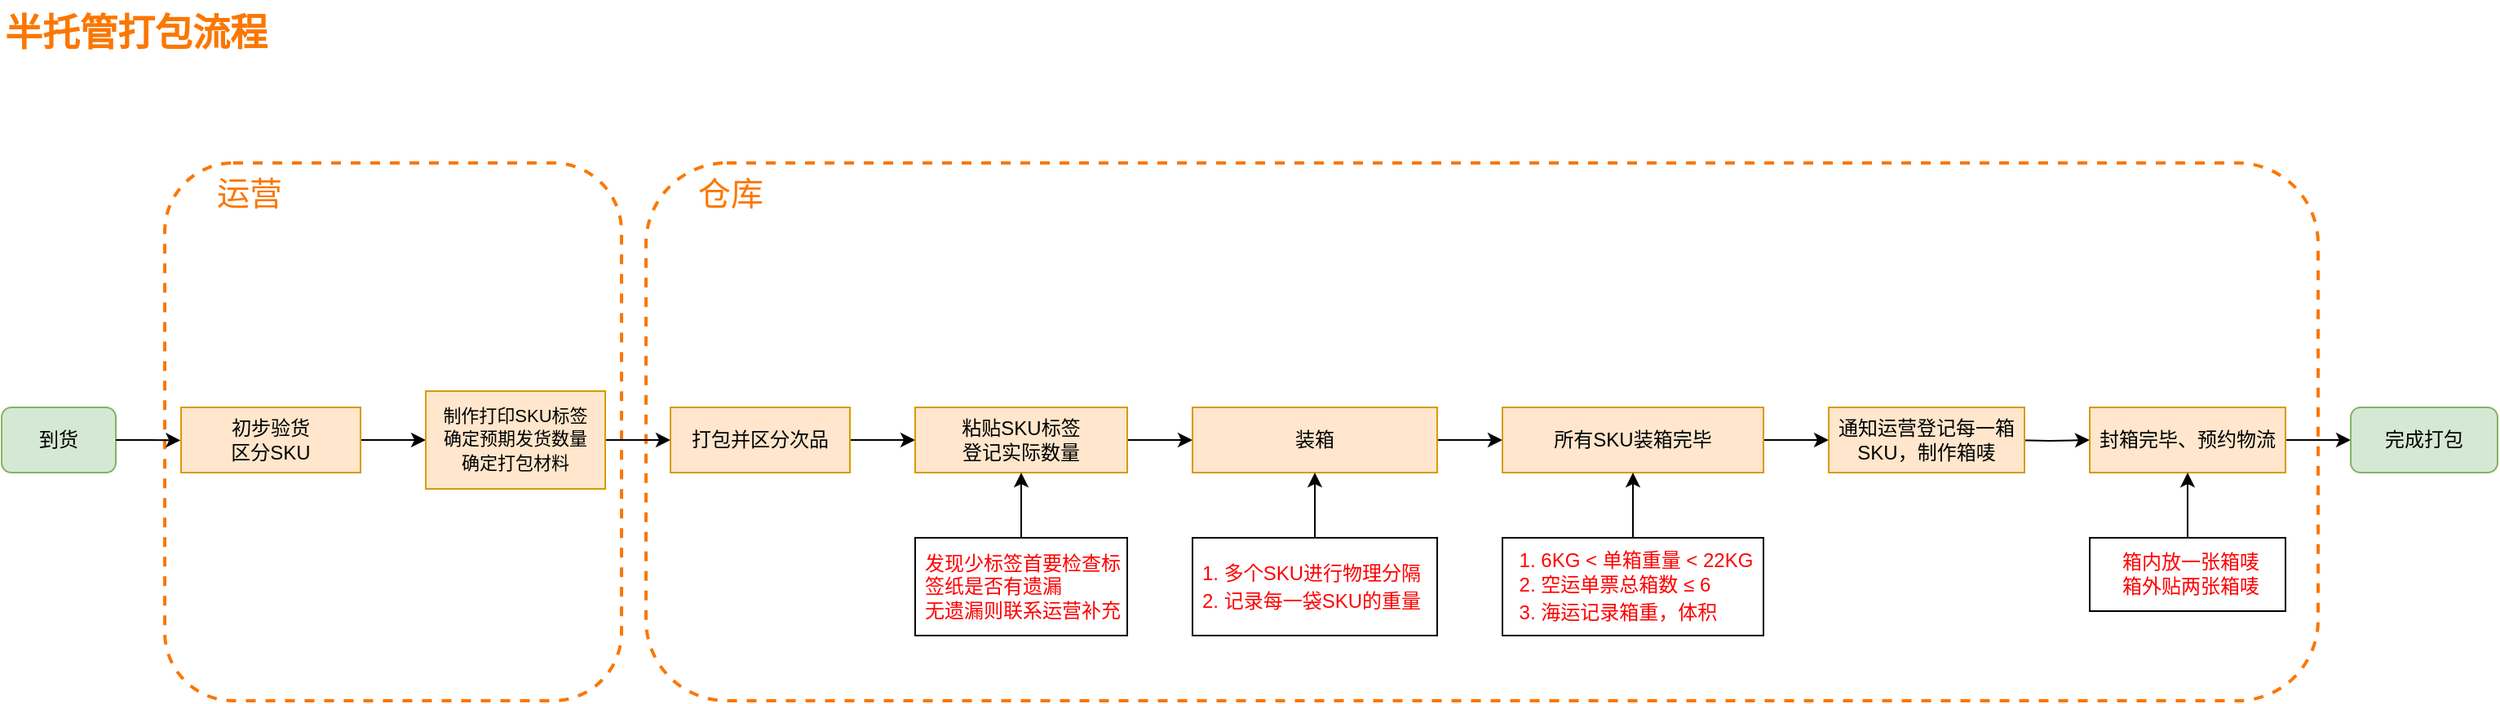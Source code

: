 <mxfile version="24.4.13" type="github">
  <diagram name="第 1 页" id="hYKCOgf0xL3oVbTRl8cX">
    <mxGraphModel dx="1295" dy="686" grid="1" gridSize="10" guides="1" tooltips="1" connect="0" arrows="1" fold="1" page="1" pageScale="1" pageWidth="827" pageHeight="1169" math="0" shadow="0">
      <root>
        <mxCell id="0" />
        <mxCell id="1" parent="0" />
        <mxCell id="N_4_NrX8P0rRNh-OGqyA-50" value="仓库" style="rounded=1;whiteSpace=wrap;dashed=1;strokeColor=#fb7701;fillColor=none;strokeWidth=2;fontColor=#fb7701;fontSize=20;labelPosition=center;verticalLabelPosition=middle;align=left;verticalAlign=top;spacingLeft=30;" parent="1" vertex="1">
          <mxGeometry x="435" y="120" width="1025" height="330" as="geometry" />
        </mxCell>
        <mxCell id="N_4_NrX8P0rRNh-OGqyA-49" value="运营" style="rounded=1;whiteSpace=wrap;dashed=1;strokeColor=#fb7701;fillColor=none;strokeWidth=2;fontColor=#fb7701;fontSize=20;labelPosition=center;verticalLabelPosition=middle;align=left;verticalAlign=top;spacingLeft=30;" parent="1" vertex="1">
          <mxGeometry x="140" y="120" width="280" height="330" as="geometry" />
        </mxCell>
        <mxCell id="E1X3tv5tJPRmaZfX1eh5-4" value="&lt;font style=&quot;font-size: 23px;&quot;&gt;半托管打包流程&lt;/font&gt;" style="text;html=1;whiteSpace=wrap;overflow=hidden;rounded=0;fontColor=#fb7701;fontStyle=1;spacingTop=0;spacing=2;spacingLeft=0;spacingRight=0;textShadow=0;" parent="1" vertex="1">
          <mxGeometry x="40" y="20" width="180" height="90" as="geometry" />
        </mxCell>
        <mxCell id="N_4_NrX8P0rRNh-OGqyA-1" value="到货" style="rounded=1;whiteSpace=wrap;html=1;fillColor=#d5e8d4;strokeColor=#82b366;" parent="1" vertex="1">
          <mxGeometry x="40" y="270" width="70" height="40" as="geometry" />
        </mxCell>
        <mxCell id="N_4_NrX8P0rRNh-OGqyA-9" value="" style="edgeStyle=orthogonalEdgeStyle;rounded=0;orthogonalLoop=1;jettySize=auto;html=1;" parent="1" source="N_4_NrX8P0rRNh-OGqyA-6" target="N_4_NrX8P0rRNh-OGqyA-8" edge="1">
          <mxGeometry relative="1" as="geometry" />
        </mxCell>
        <mxCell id="N_4_NrX8P0rRNh-OGqyA-6" value="初步验货&lt;div&gt;区分SKU&lt;/div&gt;" style="whiteSpace=wrap;html=1;rounded=0;fillColor=#ffe6cc;strokeColor=#d79b00;" parent="1" vertex="1">
          <mxGeometry x="150" y="270" width="110" height="40" as="geometry" />
        </mxCell>
        <mxCell id="N_4_NrX8P0rRNh-OGqyA-22" style="edgeStyle=orthogonalEdgeStyle;rounded=0;orthogonalLoop=1;jettySize=auto;html=1;" parent="1" source="N_4_NrX8P0rRNh-OGqyA-8" target="N_4_NrX8P0rRNh-OGqyA-10" edge="1">
          <mxGeometry relative="1" as="geometry" />
        </mxCell>
        <mxCell id="N_4_NrX8P0rRNh-OGqyA-8" value="&lt;font style=&quot;font-size: 11px;&quot;&gt;制作打印SKU标签&lt;/font&gt;&lt;div style=&quot;font-size: 11px; line-height: 140%;&quot;&gt;&lt;font style=&quot;font-size: 11px;&quot;&gt;确定预期发货数量&lt;/font&gt;&lt;/div&gt;&lt;div style=&quot;font-size: 11px; line-height: 140%;&quot;&gt;&lt;font style=&quot;font-size: 11px;&quot;&gt;确定打包材料&lt;/font&gt;&lt;/div&gt;" style="whiteSpace=wrap;html=1;rounded=0;fillColor=#ffe6cc;strokeColor=#d79b00;fontSize=9;align=center;" parent="1" vertex="1">
          <mxGeometry x="300" y="260" width="110" height="60" as="geometry" />
        </mxCell>
        <mxCell id="N_4_NrX8P0rRNh-OGqyA-13" value="" style="edgeStyle=orthogonalEdgeStyle;rounded=0;orthogonalLoop=1;jettySize=auto;html=1;" parent="1" source="N_4_NrX8P0rRNh-OGqyA-10" target="N_4_NrX8P0rRNh-OGqyA-12" edge="1">
          <mxGeometry relative="1" as="geometry" />
        </mxCell>
        <mxCell id="N_4_NrX8P0rRNh-OGqyA-10" value="打包并区分次品" style="whiteSpace=wrap;html=1;rounded=0;fillColor=#ffe6cc;strokeColor=#d79b00;" parent="1" vertex="1">
          <mxGeometry x="450" y="270" width="110" height="40" as="geometry" />
        </mxCell>
        <mxCell id="N_4_NrX8P0rRNh-OGqyA-15" value="" style="edgeStyle=orthogonalEdgeStyle;rounded=0;orthogonalLoop=1;jettySize=auto;html=1;" parent="1" source="N_4_NrX8P0rRNh-OGqyA-12" target="N_4_NrX8P0rRNh-OGqyA-14" edge="1">
          <mxGeometry relative="1" as="geometry" />
        </mxCell>
        <mxCell id="N_4_NrX8P0rRNh-OGqyA-12" value="粘贴SKU标签&lt;div&gt;登记实际数量&lt;/div&gt;" style="whiteSpace=wrap;html=1;rounded=0;fillColor=#ffe6cc;strokeColor=#d79b00;" parent="1" vertex="1">
          <mxGeometry x="600" y="270" width="130" height="40" as="geometry" />
        </mxCell>
        <mxCell id="vPbhJpYq27-8yhNokqrh-3" style="edgeStyle=orthogonalEdgeStyle;rounded=0;orthogonalLoop=1;jettySize=auto;html=1;" edge="1" parent="1" source="N_4_NrX8P0rRNh-OGqyA-14" target="N_4_NrX8P0rRNh-OGqyA-33">
          <mxGeometry relative="1" as="geometry" />
        </mxCell>
        <mxCell id="N_4_NrX8P0rRNh-OGqyA-14" value="装箱" style="whiteSpace=wrap;html=1;rounded=0;fillColor=#ffe6cc;strokeColor=#d79b00;" parent="1" vertex="1">
          <mxGeometry x="770" y="270" width="150" height="40" as="geometry" />
        </mxCell>
        <mxCell id="N_4_NrX8P0rRNh-OGqyA-18" style="edgeStyle=orthogonalEdgeStyle;rounded=0;orthogonalLoop=1;jettySize=auto;html=1;entryX=-0.003;entryY=0.505;entryDx=0;entryDy=0;entryPerimeter=0;" parent="1" source="N_4_NrX8P0rRNh-OGqyA-1" target="N_4_NrX8P0rRNh-OGqyA-6" edge="1">
          <mxGeometry relative="1" as="geometry" />
        </mxCell>
        <mxCell id="vPbhJpYq27-8yhNokqrh-6" style="edgeStyle=orthogonalEdgeStyle;rounded=0;orthogonalLoop=1;jettySize=auto;html=1;" edge="1" parent="1" source="N_4_NrX8P0rRNh-OGqyA-19" target="N_4_NrX8P0rRNh-OGqyA-14">
          <mxGeometry relative="1" as="geometry" />
        </mxCell>
        <mxCell id="N_4_NrX8P0rRNh-OGqyA-19" value="&lt;div style=&quot;line-height: 140%;&quot;&gt;&lt;font style=&quot;font-size: 12px;&quot;&gt;&lt;span style=&quot;background-color: rgb(255, 255, 255); white-space: pre-wrap;&quot;&gt;&lt;font face=&quot;Helvetica&quot; style=&quot;font-size: 12px;&quot;&gt;1. 多个SKU进行物理分隔&lt;/font&gt;&lt;/span&gt;&lt;/font&gt;&lt;/div&gt;&lt;div style=&quot;line-height: 140%;&quot;&gt;&lt;font style=&quot;font-size: 12px;&quot;&gt;&lt;span style=&quot;background-color: rgb(255, 255, 255); white-space: pre-wrap;&quot;&gt;&lt;font face=&quot;Helvetica&quot; style=&quot;font-size: 12px;&quot;&gt;2. &lt;/font&gt;&lt;/span&gt;&lt;/font&gt;&lt;span style=&quot;background-color: rgb(255, 255, 255); white-space-collapse: preserve;&quot;&gt;记录每一袋SKU的重量&lt;/span&gt;&lt;/div&gt;" style="whiteSpace=wrap;html=1;align=left;spacingLeft=4;fontColor=#FF0000;" parent="1" vertex="1">
          <mxGeometry x="770" y="350" width="150" height="60" as="geometry" />
        </mxCell>
        <mxCell id="N_4_NrX8P0rRNh-OGqyA-36" value="" style="edgeStyle=orthogonalEdgeStyle;rounded=0;orthogonalLoop=1;jettySize=auto;html=1;" parent="1" target="N_4_NrX8P0rRNh-OGqyA-35" edge="1">
          <mxGeometry relative="1" as="geometry">
            <mxPoint x="1270" y="290" as="sourcePoint" />
          </mxGeometry>
        </mxCell>
        <mxCell id="vPbhJpYq27-8yhNokqrh-4" style="edgeStyle=orthogonalEdgeStyle;rounded=0;orthogonalLoop=1;jettySize=auto;html=1;" edge="1" parent="1" source="N_4_NrX8P0rRNh-OGqyA-33" target="N_4_NrX8P0rRNh-OGqyA-39">
          <mxGeometry relative="1" as="geometry" />
        </mxCell>
        <mxCell id="N_4_NrX8P0rRNh-OGqyA-33" value="所有SKU装箱完毕" style="whiteSpace=wrap;html=1;fillColor=#ffe6cc;strokeColor=#d79b00;" parent="1" vertex="1">
          <mxGeometry x="960" y="270" width="160" height="40" as="geometry" />
        </mxCell>
        <mxCell id="N_4_NrX8P0rRNh-OGqyA-46" style="edgeStyle=orthogonalEdgeStyle;rounded=0;orthogonalLoop=1;jettySize=auto;html=1;" parent="1" source="N_4_NrX8P0rRNh-OGqyA-35" edge="1">
          <mxGeometry relative="1" as="geometry">
            <mxPoint x="1480" y="290.0" as="targetPoint" />
          </mxGeometry>
        </mxCell>
        <mxCell id="N_4_NrX8P0rRNh-OGqyA-35" value="封箱完毕、预约物流" style="whiteSpace=wrap;html=1;fillColor=#ffe6cc;strokeColor=#d79b00;" parent="1" vertex="1">
          <mxGeometry x="1320" y="270" width="120" height="40" as="geometry" />
        </mxCell>
        <mxCell id="N_4_NrX8P0rRNh-OGqyA-39" value="通知运营登记每一箱SKU，制作箱唛" style="whiteSpace=wrap;html=1;fillColor=#ffe6cc;strokeColor=#d79b00;" parent="1" vertex="1">
          <mxGeometry x="1160" y="270" width="120" height="40" as="geometry" />
        </mxCell>
        <mxCell id="N_4_NrX8P0rRNh-OGqyA-45" value="完成打包" style="rounded=1;whiteSpace=wrap;html=1;fillColor=#d5e8d4;strokeColor=#82b366;" parent="1" vertex="1">
          <mxGeometry x="1480" y="270" width="90" height="40" as="geometry" />
        </mxCell>
        <mxCell id="N_4_NrX8P0rRNh-OGqyA-48" style="edgeStyle=orthogonalEdgeStyle;rounded=0;orthogonalLoop=1;jettySize=auto;html=1;" parent="1" source="N_4_NrX8P0rRNh-OGqyA-47" target="N_4_NrX8P0rRNh-OGqyA-35" edge="1">
          <mxGeometry relative="1" as="geometry" />
        </mxCell>
        <mxCell id="N_4_NrX8P0rRNh-OGqyA-47" value="箱内放一张箱唛&lt;div style=&quot;line-height: 140%;&quot;&gt;箱外贴两张箱唛&lt;/div&gt;" style="whiteSpace=wrap;html=1;align=center;spacingLeft=4;fontColor=#FF0000;" parent="1" vertex="1">
          <mxGeometry x="1320" y="350" width="120" height="45" as="geometry" />
        </mxCell>
        <mxCell id="siDDbPMeogsdkTrZbKrd-2" style="edgeStyle=orthogonalEdgeStyle;rounded=0;orthogonalLoop=1;jettySize=auto;html=1;" parent="1" source="siDDbPMeogsdkTrZbKrd-1" target="N_4_NrX8P0rRNh-OGqyA-12" edge="1">
          <mxGeometry relative="1" as="geometry" />
        </mxCell>
        <mxCell id="siDDbPMeogsdkTrZbKrd-1" value="发现少标签首要检查标签纸是否有遗漏&lt;div&gt;无遗漏则联系运营补充&lt;/div&gt;" style="whiteSpace=wrap;html=1;align=left;spacingLeft=4;fontColor=#FF0000;" parent="1" vertex="1">
          <mxGeometry x="600" y="350" width="130" height="60" as="geometry" />
        </mxCell>
        <mxCell id="vPbhJpYq27-8yhNokqrh-7" style="edgeStyle=orthogonalEdgeStyle;rounded=0;orthogonalLoop=1;jettySize=auto;html=1;" edge="1" parent="1" source="vG3aR43IYfy5W46FSG2t-2" target="N_4_NrX8P0rRNh-OGqyA-33">
          <mxGeometry relative="1" as="geometry" />
        </mxCell>
        <mxCell id="vG3aR43IYfy5W46FSG2t-2" value="&lt;div&gt;&lt;font style=&quot;text-align: left;&quot;&gt;1. 6KG &amp;lt; 单箱重量 &amp;lt; 22KG&lt;/font&gt;&lt;div style=&quot;text-align: left; line-height: 16.8px;&quot;&gt;2. 空运单票总箱数&amp;nbsp;&lt;span style=&quot;background-color: rgb(255, 255, 255); white-space-collapse: preserve;&quot;&gt;&lt;font face=&quot;Helvetica&quot;&gt;≤&lt;/font&gt;&lt;/span&gt;&lt;span style=&quot;background-color: rgb(255, 255, 255); font-family: -apple-system, BlinkMacSystemFont, &amp;quot;Segoe UI&amp;quot;, &amp;quot;Noto Sans&amp;quot;, Helvetica, Arial, sans-serif, &amp;quot;Apple Color Emoji&amp;quot;, &amp;quot;Segoe UI Emoji&amp;quot;; white-space-collapse: preserve;&quot;&gt; &lt;/span&gt;&lt;span style=&quot;background-color: rgb(255, 255, 255); white-space-collapse: preserve;&quot;&gt;&lt;font face=&quot;Helvetica&quot;&gt;6&lt;/font&gt;&lt;/span&gt;&lt;/div&gt;&lt;/div&gt;&lt;div style=&quot;text-align: left; line-height: 16.8px;&quot;&gt;&lt;span style=&quot;background-color: rgb(255, 255, 255); white-space-collapse: preserve;&quot;&gt;&lt;font face=&quot;Helvetica&quot;&gt;3. 海运记录箱重，体积&lt;/font&gt;&lt;/span&gt;&lt;/div&gt;" style="whiteSpace=wrap;html=1;align=center;spacingLeft=4;fontColor=#FF0000;" parent="1" vertex="1">
          <mxGeometry x="960" y="350" width="160" height="60" as="geometry" />
        </mxCell>
      </root>
    </mxGraphModel>
  </diagram>
</mxfile>
